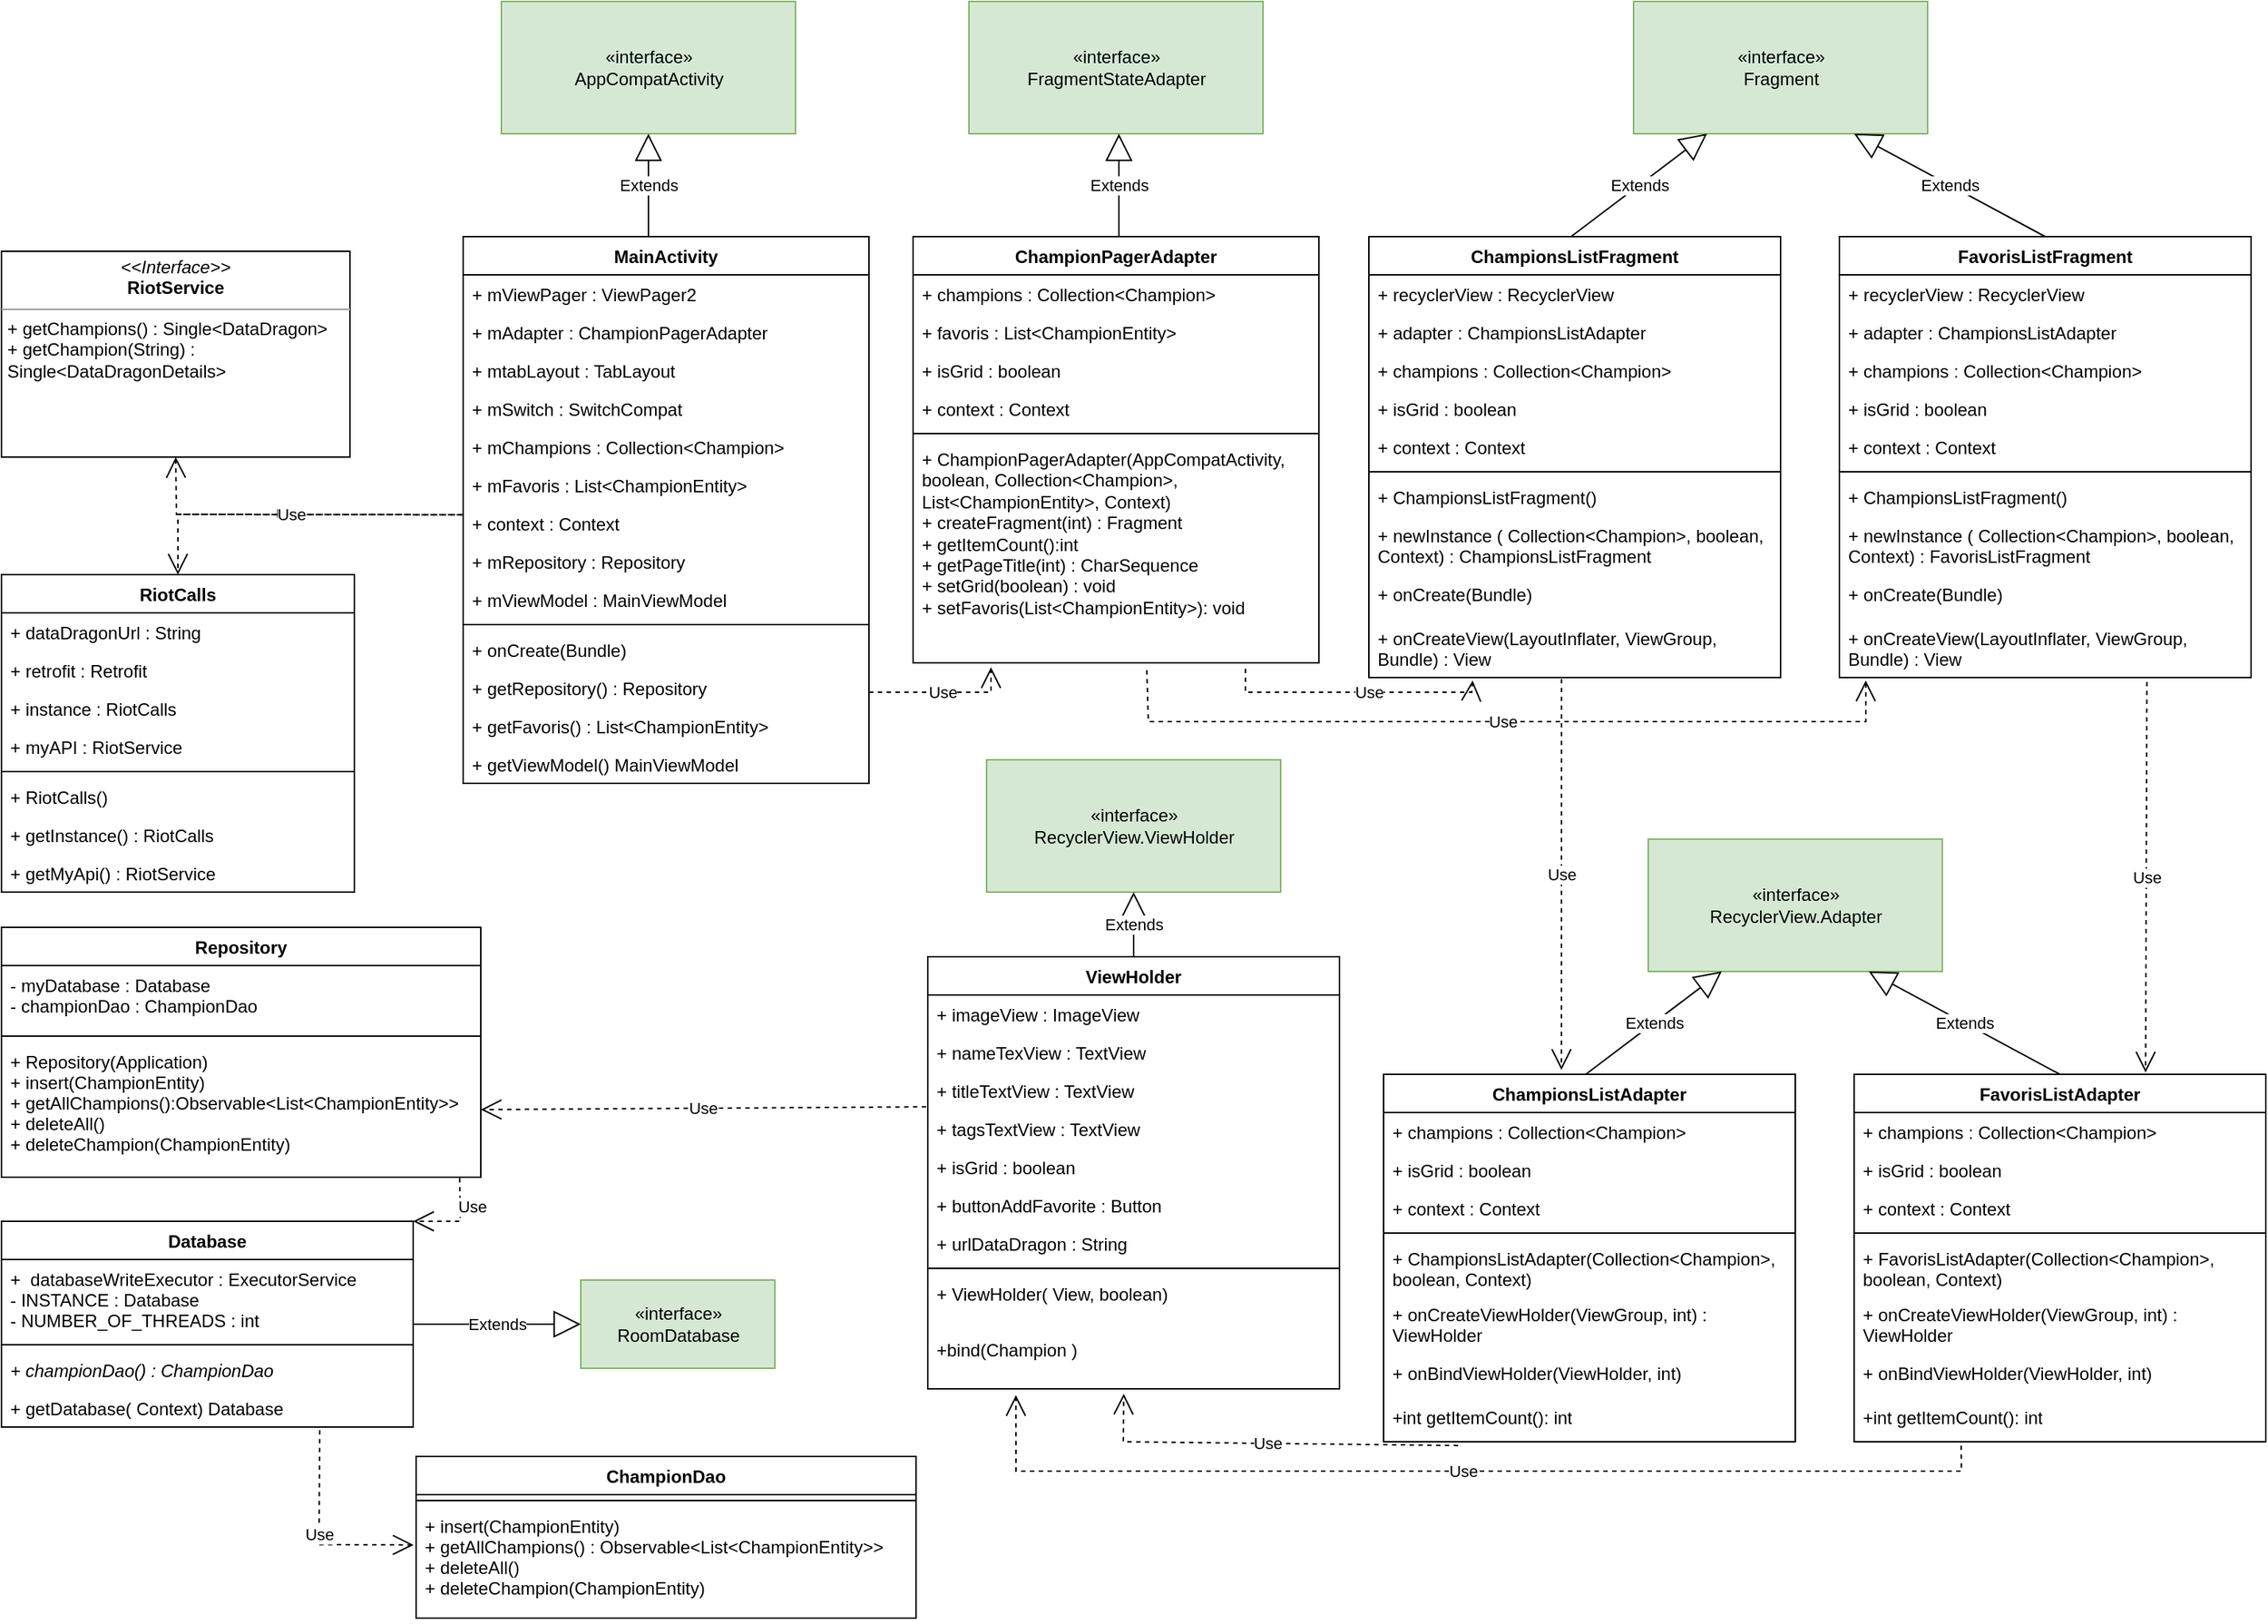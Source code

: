 <mxfile version="20.8.3" type="github">
  <diagram id="C5RBs43oDa-KdzZeNtuy" name="Page-1">
    <mxGraphModel dx="1453" dy="736" grid="1" gridSize="10" guides="1" tooltips="1" connect="1" arrows="1" fold="1" page="1" pageScale="1" pageWidth="827" pageHeight="1169" math="0" shadow="0">
      <root>
        <mxCell id="WIyWlLk6GJQsqaUBKTNV-0" />
        <mxCell id="WIyWlLk6GJQsqaUBKTNV-1" parent="WIyWlLk6GJQsqaUBKTNV-0" />
        <mxCell id="N2gU2ickZrHupI7eVLo3-4" value="MainActivity" style="swimlane;fontStyle=1;align=center;verticalAlign=top;childLayout=stackLayout;horizontal=1;startSize=26;horizontalStack=0;resizeParent=1;resizeParentMax=0;resizeLast=0;collapsible=1;marginBottom=0;" vertex="1" parent="WIyWlLk6GJQsqaUBKTNV-1">
          <mxGeometry x="334" y="170" width="276" height="372" as="geometry">
            <mxRectangle x="334" y="40" width="110" height="30" as="alternateBounds" />
          </mxGeometry>
        </mxCell>
        <mxCell id="N2gU2ickZrHupI7eVLo3-5" value="+ mViewPager : ViewPager2" style="text;strokeColor=none;fillColor=none;align=left;verticalAlign=top;spacingLeft=4;spacingRight=4;overflow=hidden;rotatable=0;points=[[0,0.5],[1,0.5]];portConstraint=eastwest;" vertex="1" parent="N2gU2ickZrHupI7eVLo3-4">
          <mxGeometry y="26" width="276" height="26" as="geometry" />
        </mxCell>
        <mxCell id="N2gU2ickZrHupI7eVLo3-9" value="+ mAdapter : ChampionPagerAdapter" style="text;strokeColor=none;fillColor=none;align=left;verticalAlign=top;spacingLeft=4;spacingRight=4;overflow=hidden;rotatable=0;points=[[0,0.5],[1,0.5]];portConstraint=eastwest;" vertex="1" parent="N2gU2ickZrHupI7eVLo3-4">
          <mxGeometry y="52" width="276" height="26" as="geometry" />
        </mxCell>
        <mxCell id="N2gU2ickZrHupI7eVLo3-11" value="+ mtabLayout : TabLayout" style="text;strokeColor=none;fillColor=none;align=left;verticalAlign=top;spacingLeft=4;spacingRight=4;overflow=hidden;rotatable=0;points=[[0,0.5],[1,0.5]];portConstraint=eastwest;" vertex="1" parent="N2gU2ickZrHupI7eVLo3-4">
          <mxGeometry y="78" width="276" height="26" as="geometry" />
        </mxCell>
        <mxCell id="N2gU2ickZrHupI7eVLo3-12" value="+ mSwitch : SwitchCompat" style="text;strokeColor=none;fillColor=none;align=left;verticalAlign=top;spacingLeft=4;spacingRight=4;overflow=hidden;rotatable=0;points=[[0,0.5],[1,0.5]];portConstraint=eastwest;" vertex="1" parent="N2gU2ickZrHupI7eVLo3-4">
          <mxGeometry y="104" width="276" height="26" as="geometry" />
        </mxCell>
        <mxCell id="N2gU2ickZrHupI7eVLo3-14" value="+ mChampions : Collection&lt;Champion&gt;" style="text;strokeColor=none;fillColor=none;align=left;verticalAlign=top;spacingLeft=4;spacingRight=4;overflow=hidden;rotatable=0;points=[[0,0.5],[1,0.5]];portConstraint=eastwest;" vertex="1" parent="N2gU2ickZrHupI7eVLo3-4">
          <mxGeometry y="130" width="276" height="26" as="geometry" />
        </mxCell>
        <mxCell id="N2gU2ickZrHupI7eVLo3-17" value="+ mFavoris : List&lt;ChampionEntity&gt;" style="text;strokeColor=none;fillColor=none;align=left;verticalAlign=top;spacingLeft=4;spacingRight=4;overflow=hidden;rotatable=0;points=[[0,0.5],[1,0.5]];portConstraint=eastwest;" vertex="1" parent="N2gU2ickZrHupI7eVLo3-4">
          <mxGeometry y="156" width="276" height="26" as="geometry" />
        </mxCell>
        <mxCell id="N2gU2ickZrHupI7eVLo3-16" value="+ context : Context" style="text;strokeColor=none;fillColor=none;align=left;verticalAlign=top;spacingLeft=4;spacingRight=4;overflow=hidden;rotatable=0;points=[[0,0.5],[1,0.5]];portConstraint=eastwest;" vertex="1" parent="N2gU2ickZrHupI7eVLo3-4">
          <mxGeometry y="182" width="276" height="26" as="geometry" />
        </mxCell>
        <mxCell id="N2gU2ickZrHupI7eVLo3-15" value="+ mRepository : Repository" style="text;strokeColor=none;fillColor=none;align=left;verticalAlign=top;spacingLeft=4;spacingRight=4;overflow=hidden;rotatable=0;points=[[0,0.5],[1,0.5]];portConstraint=eastwest;" vertex="1" parent="N2gU2ickZrHupI7eVLo3-4">
          <mxGeometry y="208" width="276" height="26" as="geometry" />
        </mxCell>
        <mxCell id="N2gU2ickZrHupI7eVLo3-18" value="+ mViewModel : MainViewModel" style="text;strokeColor=none;fillColor=none;align=left;verticalAlign=top;spacingLeft=4;spacingRight=4;overflow=hidden;rotatable=0;points=[[0,0.5],[1,0.5]];portConstraint=eastwest;" vertex="1" parent="N2gU2ickZrHupI7eVLo3-4">
          <mxGeometry y="234" width="276" height="26" as="geometry" />
        </mxCell>
        <mxCell id="N2gU2ickZrHupI7eVLo3-6" value="" style="line;strokeWidth=1;fillColor=none;align=left;verticalAlign=middle;spacingTop=-1;spacingLeft=3;spacingRight=3;rotatable=0;labelPosition=right;points=[];portConstraint=eastwest;strokeColor=inherit;" vertex="1" parent="N2gU2ickZrHupI7eVLo3-4">
          <mxGeometry y="260" width="276" height="8" as="geometry" />
        </mxCell>
        <mxCell id="N2gU2ickZrHupI7eVLo3-7" value="+ onCreate(Bundle)" style="text;strokeColor=none;fillColor=none;align=left;verticalAlign=top;spacingLeft=4;spacingRight=4;overflow=hidden;rotatable=0;points=[[0,0.5],[1,0.5]];portConstraint=eastwest;" vertex="1" parent="N2gU2ickZrHupI7eVLo3-4">
          <mxGeometry y="268" width="276" height="26" as="geometry" />
        </mxCell>
        <mxCell id="N2gU2ickZrHupI7eVLo3-41" value="+ getRepository() : Repository" style="text;strokeColor=none;fillColor=none;align=left;verticalAlign=top;spacingLeft=4;spacingRight=4;overflow=hidden;rotatable=0;points=[[0,0.5],[1,0.5]];portConstraint=eastwest;" vertex="1" parent="N2gU2ickZrHupI7eVLo3-4">
          <mxGeometry y="294" width="276" height="26" as="geometry" />
        </mxCell>
        <mxCell id="N2gU2ickZrHupI7eVLo3-42" value="+ getFavoris() : List&lt;ChampionEntity&gt;" style="text;strokeColor=none;fillColor=none;align=left;verticalAlign=top;spacingLeft=4;spacingRight=4;overflow=hidden;rotatable=0;points=[[0,0.5],[1,0.5]];portConstraint=eastwest;" vertex="1" parent="N2gU2ickZrHupI7eVLo3-4">
          <mxGeometry y="320" width="276" height="26" as="geometry" />
        </mxCell>
        <mxCell id="N2gU2ickZrHupI7eVLo3-43" value="+ getViewModel() MainViewModel" style="text;strokeColor=none;fillColor=none;align=left;verticalAlign=top;spacingLeft=4;spacingRight=4;overflow=hidden;rotatable=0;points=[[0,0.5],[1,0.5]];portConstraint=eastwest;" vertex="1" parent="N2gU2ickZrHupI7eVLo3-4">
          <mxGeometry y="346" width="276" height="26" as="geometry" />
        </mxCell>
        <mxCell id="N2gU2ickZrHupI7eVLo3-24" value="«interface»&lt;br&gt;AppCompatActivity" style="html=1;fillColor=#d5e8d4;strokeColor=#82b366;" vertex="1" parent="WIyWlLk6GJQsqaUBKTNV-1">
          <mxGeometry x="360" y="10" width="200" height="90" as="geometry" />
        </mxCell>
        <mxCell id="N2gU2ickZrHupI7eVLo3-25" value="Extends" style="endArrow=block;endSize=16;endFill=0;html=1;rounded=0;" edge="1" parent="WIyWlLk6GJQsqaUBKTNV-1" target="N2gU2ickZrHupI7eVLo3-24">
          <mxGeometry width="160" relative="1" as="geometry">
            <mxPoint x="460" y="170" as="sourcePoint" />
            <mxPoint x="620" y="290" as="targetPoint" />
          </mxGeometry>
        </mxCell>
        <mxCell id="N2gU2ickZrHupI7eVLo3-27" value="ChampionPagerAdapter" style="swimlane;fontStyle=1;align=center;verticalAlign=top;childLayout=stackLayout;horizontal=1;startSize=26;horizontalStack=0;resizeParent=1;resizeParentMax=0;resizeLast=0;collapsible=1;marginBottom=0;" vertex="1" parent="WIyWlLk6GJQsqaUBKTNV-1">
          <mxGeometry x="640" y="170" width="276" height="290" as="geometry">
            <mxRectangle x="334" y="40" width="110" height="30" as="alternateBounds" />
          </mxGeometry>
        </mxCell>
        <mxCell id="N2gU2ickZrHupI7eVLo3-28" value="+ champions : Collection&lt;Champion&gt;" style="text;strokeColor=none;fillColor=none;align=left;verticalAlign=top;spacingLeft=4;spacingRight=4;overflow=hidden;rotatable=0;points=[[0,0.5],[1,0.5]];portConstraint=eastwest;" vertex="1" parent="N2gU2ickZrHupI7eVLo3-27">
          <mxGeometry y="26" width="276" height="26" as="geometry" />
        </mxCell>
        <mxCell id="N2gU2ickZrHupI7eVLo3-29" value="+ favoris : List&lt;ChampionEntity&gt;" style="text;strokeColor=none;fillColor=none;align=left;verticalAlign=top;spacingLeft=4;spacingRight=4;overflow=hidden;rotatable=0;points=[[0,0.5],[1,0.5]];portConstraint=eastwest;" vertex="1" parent="N2gU2ickZrHupI7eVLo3-27">
          <mxGeometry y="52" width="276" height="26" as="geometry" />
        </mxCell>
        <mxCell id="N2gU2ickZrHupI7eVLo3-30" value="+ isGrid : boolean" style="text;strokeColor=none;fillColor=none;align=left;verticalAlign=top;spacingLeft=4;spacingRight=4;overflow=hidden;rotatable=0;points=[[0,0.5],[1,0.5]];portConstraint=eastwest;" vertex="1" parent="N2gU2ickZrHupI7eVLo3-27">
          <mxGeometry y="78" width="276" height="26" as="geometry" />
        </mxCell>
        <mxCell id="N2gU2ickZrHupI7eVLo3-31" value="+ context : Context" style="text;strokeColor=none;fillColor=none;align=left;verticalAlign=top;spacingLeft=4;spacingRight=4;overflow=hidden;rotatable=0;points=[[0,0.5],[1,0.5]];portConstraint=eastwest;" vertex="1" parent="N2gU2ickZrHupI7eVLo3-27">
          <mxGeometry y="104" width="276" height="26" as="geometry" />
        </mxCell>
        <mxCell id="N2gU2ickZrHupI7eVLo3-37" value="" style="line;strokeWidth=1;fillColor=none;align=left;verticalAlign=middle;spacingTop=-1;spacingLeft=3;spacingRight=3;rotatable=0;labelPosition=right;points=[];portConstraint=eastwest;strokeColor=inherit;" vertex="1" parent="N2gU2ickZrHupI7eVLo3-27">
          <mxGeometry y="130" width="276" height="8" as="geometry" />
        </mxCell>
        <mxCell id="N2gU2ickZrHupI7eVLo3-38" value="+ ChampionPagerAdapter(AppCompatActivity, boolean, Collection&lt;Champion&gt;, List&lt;ChampionEntity&gt;, Context)&#xa;+ createFragment(int) : Fragment&#xa;+ getItemCount():int&#xa;+ getPageTitle(int) : CharSequence&#xa;+ setGrid(boolean) : void&#xa;+ setFavoris(List&lt;ChampionEntity&gt;): void&#xa;&#xa;" style="text;strokeColor=none;fillColor=none;align=left;verticalAlign=top;spacingLeft=4;spacingRight=4;overflow=hidden;rotatable=0;points=[[0,0.5],[1,0.5]];portConstraint=eastwest;whiteSpace=wrap;" vertex="1" parent="N2gU2ickZrHupI7eVLo3-27">
          <mxGeometry y="138" width="276" height="152" as="geometry" />
        </mxCell>
        <mxCell id="N2gU2ickZrHupI7eVLo3-39" value="«interface»&lt;br&gt;FragmentStateAdapter" style="html=1;fillColor=#d5e8d4;strokeColor=#82b366;" vertex="1" parent="WIyWlLk6GJQsqaUBKTNV-1">
          <mxGeometry x="678" y="10" width="200" height="90" as="geometry" />
        </mxCell>
        <mxCell id="N2gU2ickZrHupI7eVLo3-40" value="Extends" style="endArrow=block;endSize=16;endFill=0;html=1;rounded=0;" edge="1" parent="WIyWlLk6GJQsqaUBKTNV-1">
          <mxGeometry width="160" relative="1" as="geometry">
            <mxPoint x="780" y="170" as="sourcePoint" />
            <mxPoint x="780" y="100" as="targetPoint" />
          </mxGeometry>
        </mxCell>
        <mxCell id="N2gU2ickZrHupI7eVLo3-44" value="ChampionsListFragment" style="swimlane;fontStyle=1;align=center;verticalAlign=top;childLayout=stackLayout;horizontal=1;startSize=26;horizontalStack=0;resizeParent=1;resizeParentMax=0;resizeLast=0;collapsible=1;marginBottom=0;" vertex="1" parent="WIyWlLk6GJQsqaUBKTNV-1">
          <mxGeometry x="950" y="170" width="280" height="300" as="geometry">
            <mxRectangle x="334" y="40" width="110" height="30" as="alternateBounds" />
          </mxGeometry>
        </mxCell>
        <mxCell id="N2gU2ickZrHupI7eVLo3-45" value="+ recyclerView : RecyclerView" style="text;strokeColor=none;fillColor=none;align=left;verticalAlign=top;spacingLeft=4;spacingRight=4;overflow=hidden;rotatable=0;points=[[0,0.5],[1,0.5]];portConstraint=eastwest;" vertex="1" parent="N2gU2ickZrHupI7eVLo3-44">
          <mxGeometry y="26" width="280" height="26" as="geometry" />
        </mxCell>
        <mxCell id="N2gU2ickZrHupI7eVLo3-46" value="+ adapter : ChampionsListAdapter" style="text;strokeColor=none;fillColor=none;align=left;verticalAlign=top;spacingLeft=4;spacingRight=4;overflow=hidden;rotatable=0;points=[[0,0.5],[1,0.5]];portConstraint=eastwest;" vertex="1" parent="N2gU2ickZrHupI7eVLo3-44">
          <mxGeometry y="52" width="280" height="26" as="geometry" />
        </mxCell>
        <mxCell id="N2gU2ickZrHupI7eVLo3-47" value="+ champions : Collection&lt;Champion&gt;" style="text;strokeColor=none;fillColor=none;align=left;verticalAlign=top;spacingLeft=4;spacingRight=4;overflow=hidden;rotatable=0;points=[[0,0.5],[1,0.5]];portConstraint=eastwest;" vertex="1" parent="N2gU2ickZrHupI7eVLo3-44">
          <mxGeometry y="78" width="280" height="26" as="geometry" />
        </mxCell>
        <mxCell id="N2gU2ickZrHupI7eVLo3-53" value="+ isGrid : boolean" style="text;strokeColor=none;fillColor=none;align=left;verticalAlign=top;spacingLeft=4;spacingRight=4;overflow=hidden;rotatable=0;points=[[0,0.5],[1,0.5]];portConstraint=eastwest;" vertex="1" parent="N2gU2ickZrHupI7eVLo3-44">
          <mxGeometry y="104" width="280" height="26" as="geometry" />
        </mxCell>
        <mxCell id="N2gU2ickZrHupI7eVLo3-48" value="+ context : Context" style="text;strokeColor=none;fillColor=none;align=left;verticalAlign=top;spacingLeft=4;spacingRight=4;overflow=hidden;rotatable=0;points=[[0,0.5],[1,0.5]];portConstraint=eastwest;" vertex="1" parent="N2gU2ickZrHupI7eVLo3-44">
          <mxGeometry y="130" width="280" height="26" as="geometry" />
        </mxCell>
        <mxCell id="N2gU2ickZrHupI7eVLo3-49" value="" style="line;strokeWidth=1;fillColor=none;align=left;verticalAlign=middle;spacingTop=-1;spacingLeft=3;spacingRight=3;rotatable=0;labelPosition=right;points=[];portConstraint=eastwest;strokeColor=inherit;" vertex="1" parent="N2gU2ickZrHupI7eVLo3-44">
          <mxGeometry y="156" width="280" height="8" as="geometry" />
        </mxCell>
        <mxCell id="N2gU2ickZrHupI7eVLo3-50" value="+ ChampionsListFragment()" style="text;strokeColor=none;fillColor=none;align=left;verticalAlign=top;spacingLeft=4;spacingRight=4;overflow=hidden;rotatable=0;points=[[0,0.5],[1,0.5]];portConstraint=eastwest;whiteSpace=wrap;" vertex="1" parent="N2gU2ickZrHupI7eVLo3-44">
          <mxGeometry y="164" width="280" height="26" as="geometry" />
        </mxCell>
        <mxCell id="N2gU2ickZrHupI7eVLo3-54" value="+ newInstance ( Collection&lt;Champion&gt;, boolean, Context) : ChampionsListFragment" style="text;strokeColor=none;fillColor=none;align=left;verticalAlign=top;spacingLeft=4;spacingRight=4;overflow=hidden;rotatable=0;points=[[0,0.5],[1,0.5]];portConstraint=eastwest;whiteSpace=wrap;" vertex="1" parent="N2gU2ickZrHupI7eVLo3-44">
          <mxGeometry y="190" width="280" height="40" as="geometry" />
        </mxCell>
        <mxCell id="N2gU2ickZrHupI7eVLo3-55" value="+ onCreate(Bundle)" style="text;strokeColor=none;fillColor=none;align=left;verticalAlign=top;spacingLeft=4;spacingRight=4;overflow=hidden;rotatable=0;points=[[0,0.5],[1,0.5]];portConstraint=eastwest;whiteSpace=wrap;" vertex="1" parent="N2gU2ickZrHupI7eVLo3-44">
          <mxGeometry y="230" width="280" height="30" as="geometry" />
        </mxCell>
        <mxCell id="N2gU2ickZrHupI7eVLo3-56" value="+ onCreateView(LayoutInflater, ViewGroup, Bundle) : View" style="text;strokeColor=none;fillColor=none;align=left;verticalAlign=top;spacingLeft=4;spacingRight=4;overflow=hidden;rotatable=0;points=[[0,0.5],[1,0.5]];portConstraint=eastwest;whiteSpace=wrap;" vertex="1" parent="N2gU2ickZrHupI7eVLo3-44">
          <mxGeometry y="260" width="280" height="40" as="geometry" />
        </mxCell>
        <mxCell id="N2gU2ickZrHupI7eVLo3-51" value="«interface»&lt;br&gt;Fragment" style="html=1;fillColor=#d5e8d4;strokeColor=#82b366;" vertex="1" parent="WIyWlLk6GJQsqaUBKTNV-1">
          <mxGeometry x="1130" y="10" width="200" height="90" as="geometry" />
        </mxCell>
        <mxCell id="N2gU2ickZrHupI7eVLo3-52" value="Extends" style="endArrow=block;endSize=16;endFill=0;html=1;rounded=0;entryX=0.25;entryY=1;entryDx=0;entryDy=0;" edge="1" parent="WIyWlLk6GJQsqaUBKTNV-1" target="N2gU2ickZrHupI7eVLo3-51">
          <mxGeometry width="160" relative="1" as="geometry">
            <mxPoint x="1087.5" y="170" as="sourcePoint" />
            <mxPoint x="1087.5" y="100" as="targetPoint" />
          </mxGeometry>
        </mxCell>
        <mxCell id="N2gU2ickZrHupI7eVLo3-57" value="FavorisListFragment" style="swimlane;fontStyle=1;align=center;verticalAlign=top;childLayout=stackLayout;horizontal=1;startSize=26;horizontalStack=0;resizeParent=1;resizeParentMax=0;resizeLast=0;collapsible=1;marginBottom=0;" vertex="1" parent="WIyWlLk6GJQsqaUBKTNV-1">
          <mxGeometry x="1270" y="170" width="280" height="300" as="geometry">
            <mxRectangle x="334" y="40" width="110" height="30" as="alternateBounds" />
          </mxGeometry>
        </mxCell>
        <mxCell id="N2gU2ickZrHupI7eVLo3-58" value="+ recyclerView : RecyclerView" style="text;strokeColor=none;fillColor=none;align=left;verticalAlign=top;spacingLeft=4;spacingRight=4;overflow=hidden;rotatable=0;points=[[0,0.5],[1,0.5]];portConstraint=eastwest;" vertex="1" parent="N2gU2ickZrHupI7eVLo3-57">
          <mxGeometry y="26" width="280" height="26" as="geometry" />
        </mxCell>
        <mxCell id="N2gU2ickZrHupI7eVLo3-59" value="+ adapter : ChampionsListAdapter" style="text;strokeColor=none;fillColor=none;align=left;verticalAlign=top;spacingLeft=4;spacingRight=4;overflow=hidden;rotatable=0;points=[[0,0.5],[1,0.5]];portConstraint=eastwest;" vertex="1" parent="N2gU2ickZrHupI7eVLo3-57">
          <mxGeometry y="52" width="280" height="26" as="geometry" />
        </mxCell>
        <mxCell id="N2gU2ickZrHupI7eVLo3-60" value="+ champions : Collection&lt;Champion&gt;" style="text;strokeColor=none;fillColor=none;align=left;verticalAlign=top;spacingLeft=4;spacingRight=4;overflow=hidden;rotatable=0;points=[[0,0.5],[1,0.5]];portConstraint=eastwest;" vertex="1" parent="N2gU2ickZrHupI7eVLo3-57">
          <mxGeometry y="78" width="280" height="26" as="geometry" />
        </mxCell>
        <mxCell id="N2gU2ickZrHupI7eVLo3-61" value="+ isGrid : boolean" style="text;strokeColor=none;fillColor=none;align=left;verticalAlign=top;spacingLeft=4;spacingRight=4;overflow=hidden;rotatable=0;points=[[0,0.5],[1,0.5]];portConstraint=eastwest;" vertex="1" parent="N2gU2ickZrHupI7eVLo3-57">
          <mxGeometry y="104" width="280" height="26" as="geometry" />
        </mxCell>
        <mxCell id="N2gU2ickZrHupI7eVLo3-62" value="+ context : Context" style="text;strokeColor=none;fillColor=none;align=left;verticalAlign=top;spacingLeft=4;spacingRight=4;overflow=hidden;rotatable=0;points=[[0,0.5],[1,0.5]];portConstraint=eastwest;" vertex="1" parent="N2gU2ickZrHupI7eVLo3-57">
          <mxGeometry y="130" width="280" height="26" as="geometry" />
        </mxCell>
        <mxCell id="N2gU2ickZrHupI7eVLo3-63" value="" style="line;strokeWidth=1;fillColor=none;align=left;verticalAlign=middle;spacingTop=-1;spacingLeft=3;spacingRight=3;rotatable=0;labelPosition=right;points=[];portConstraint=eastwest;strokeColor=inherit;" vertex="1" parent="N2gU2ickZrHupI7eVLo3-57">
          <mxGeometry y="156" width="280" height="8" as="geometry" />
        </mxCell>
        <mxCell id="N2gU2ickZrHupI7eVLo3-64" value="+ ChampionsListFragment()" style="text;strokeColor=none;fillColor=none;align=left;verticalAlign=top;spacingLeft=4;spacingRight=4;overflow=hidden;rotatable=0;points=[[0,0.5],[1,0.5]];portConstraint=eastwest;whiteSpace=wrap;" vertex="1" parent="N2gU2ickZrHupI7eVLo3-57">
          <mxGeometry y="164" width="280" height="26" as="geometry" />
        </mxCell>
        <mxCell id="N2gU2ickZrHupI7eVLo3-65" value="+ newInstance ( Collection&lt;Champion&gt;, boolean, Context) : FavorisListFragment" style="text;strokeColor=none;fillColor=none;align=left;verticalAlign=top;spacingLeft=4;spacingRight=4;overflow=hidden;rotatable=0;points=[[0,0.5],[1,0.5]];portConstraint=eastwest;whiteSpace=wrap;" vertex="1" parent="N2gU2ickZrHupI7eVLo3-57">
          <mxGeometry y="190" width="280" height="40" as="geometry" />
        </mxCell>
        <mxCell id="N2gU2ickZrHupI7eVLo3-66" value="+ onCreate(Bundle)" style="text;strokeColor=none;fillColor=none;align=left;verticalAlign=top;spacingLeft=4;spacingRight=4;overflow=hidden;rotatable=0;points=[[0,0.5],[1,0.5]];portConstraint=eastwest;whiteSpace=wrap;" vertex="1" parent="N2gU2ickZrHupI7eVLo3-57">
          <mxGeometry y="230" width="280" height="30" as="geometry" />
        </mxCell>
        <mxCell id="N2gU2ickZrHupI7eVLo3-67" value="+ onCreateView(LayoutInflater, ViewGroup, Bundle) : View" style="text;strokeColor=none;fillColor=none;align=left;verticalAlign=top;spacingLeft=4;spacingRight=4;overflow=hidden;rotatable=0;points=[[0,0.5],[1,0.5]];portConstraint=eastwest;whiteSpace=wrap;" vertex="1" parent="N2gU2ickZrHupI7eVLo3-57">
          <mxGeometry y="260" width="280" height="40" as="geometry" />
        </mxCell>
        <mxCell id="N2gU2ickZrHupI7eVLo3-68" value="Extends" style="endArrow=block;endSize=16;endFill=0;html=1;rounded=0;exitX=0.5;exitY=0;exitDx=0;exitDy=0;entryX=0.75;entryY=1;entryDx=0;entryDy=0;" edge="1" parent="WIyWlLk6GJQsqaUBKTNV-1" source="N2gU2ickZrHupI7eVLo3-57" target="N2gU2ickZrHupI7eVLo3-51">
          <mxGeometry width="160" relative="1" as="geometry">
            <mxPoint x="1170" y="170" as="sourcePoint" />
            <mxPoint x="1250" y="140" as="targetPoint" />
          </mxGeometry>
        </mxCell>
        <mxCell id="N2gU2ickZrHupI7eVLo3-70" value="«interface»&lt;br&gt;RecyclerView.Adapter" style="html=1;fillColor=#d5e8d4;strokeColor=#82b366;" vertex="1" parent="WIyWlLk6GJQsqaUBKTNV-1">
          <mxGeometry x="1140" y="580" width="200" height="90" as="geometry" />
        </mxCell>
        <mxCell id="N2gU2ickZrHupI7eVLo3-71" value="Extends" style="endArrow=block;endSize=16;endFill=0;html=1;rounded=0;entryX=0.25;entryY=1;entryDx=0;entryDy=0;" edge="1" parent="WIyWlLk6GJQsqaUBKTNV-1" target="N2gU2ickZrHupI7eVLo3-70">
          <mxGeometry width="160" relative="1" as="geometry">
            <mxPoint x="1097.5" y="740" as="sourcePoint" />
            <mxPoint x="1097.5" y="670" as="targetPoint" />
          </mxGeometry>
        </mxCell>
        <mxCell id="N2gU2ickZrHupI7eVLo3-83" value="Extends" style="endArrow=block;endSize=16;endFill=0;html=1;rounded=0;exitX=0.5;exitY=0;exitDx=0;exitDy=0;entryX=0.75;entryY=1;entryDx=0;entryDy=0;" edge="1" parent="WIyWlLk6GJQsqaUBKTNV-1" target="N2gU2ickZrHupI7eVLo3-70">
          <mxGeometry width="160" relative="1" as="geometry">
            <mxPoint x="1420" y="740" as="sourcePoint" />
            <mxPoint x="1260" y="710" as="targetPoint" />
          </mxGeometry>
        </mxCell>
        <mxCell id="N2gU2ickZrHupI7eVLo3-84" value="ChampionsListAdapter" style="swimlane;fontStyle=1;align=center;verticalAlign=top;childLayout=stackLayout;horizontal=1;startSize=26;horizontalStack=0;resizeParent=1;resizeParentMax=0;resizeLast=0;collapsible=1;marginBottom=0;" vertex="1" parent="WIyWlLk6GJQsqaUBKTNV-1">
          <mxGeometry x="960" y="740" width="280" height="250" as="geometry">
            <mxRectangle x="334" y="40" width="110" height="30" as="alternateBounds" />
          </mxGeometry>
        </mxCell>
        <mxCell id="N2gU2ickZrHupI7eVLo3-87" value="+ champions : Collection&lt;Champion&gt;" style="text;strokeColor=none;fillColor=none;align=left;verticalAlign=top;spacingLeft=4;spacingRight=4;overflow=hidden;rotatable=0;points=[[0,0.5],[1,0.5]];portConstraint=eastwest;" vertex="1" parent="N2gU2ickZrHupI7eVLo3-84">
          <mxGeometry y="26" width="280" height="26" as="geometry" />
        </mxCell>
        <mxCell id="N2gU2ickZrHupI7eVLo3-88" value="+ isGrid : boolean" style="text;strokeColor=none;fillColor=none;align=left;verticalAlign=top;spacingLeft=4;spacingRight=4;overflow=hidden;rotatable=0;points=[[0,0.5],[1,0.5]];portConstraint=eastwest;" vertex="1" parent="N2gU2ickZrHupI7eVLo3-84">
          <mxGeometry y="52" width="280" height="26" as="geometry" />
        </mxCell>
        <mxCell id="N2gU2ickZrHupI7eVLo3-89" value="+ context : Context" style="text;strokeColor=none;fillColor=none;align=left;verticalAlign=top;spacingLeft=4;spacingRight=4;overflow=hidden;rotatable=0;points=[[0,0.5],[1,0.5]];portConstraint=eastwest;" vertex="1" parent="N2gU2ickZrHupI7eVLo3-84">
          <mxGeometry y="78" width="280" height="26" as="geometry" />
        </mxCell>
        <mxCell id="N2gU2ickZrHupI7eVLo3-90" value="" style="line;strokeWidth=1;fillColor=none;align=left;verticalAlign=middle;spacingTop=-1;spacingLeft=3;spacingRight=3;rotatable=0;labelPosition=right;points=[];portConstraint=eastwest;strokeColor=inherit;" vertex="1" parent="N2gU2ickZrHupI7eVLo3-84">
          <mxGeometry y="104" width="280" height="8" as="geometry" />
        </mxCell>
        <mxCell id="N2gU2ickZrHupI7eVLo3-91" value="+ ChampionsListAdapter(Collection&lt;Champion&gt;, boolean, Context)" style="text;strokeColor=none;fillColor=none;align=left;verticalAlign=top;spacingLeft=4;spacingRight=4;overflow=hidden;rotatable=0;points=[[0,0.5],[1,0.5]];portConstraint=eastwest;whiteSpace=wrap;" vertex="1" parent="N2gU2ickZrHupI7eVLo3-84">
          <mxGeometry y="112" width="280" height="38" as="geometry" />
        </mxCell>
        <mxCell id="N2gU2ickZrHupI7eVLo3-93" value="+ onCreateViewHolder(ViewGroup, int) : ViewHolder" style="text;strokeColor=none;fillColor=none;align=left;verticalAlign=top;spacingLeft=4;spacingRight=4;overflow=hidden;rotatable=0;points=[[0,0.5],[1,0.5]];portConstraint=eastwest;whiteSpace=wrap;" vertex="1" parent="N2gU2ickZrHupI7eVLo3-84">
          <mxGeometry y="150" width="280" height="40" as="geometry" />
        </mxCell>
        <mxCell id="N2gU2ickZrHupI7eVLo3-94" value="+ onBindViewHolder(ViewHolder, int)" style="text;strokeColor=none;fillColor=none;align=left;verticalAlign=top;spacingLeft=4;spacingRight=4;overflow=hidden;rotatable=0;points=[[0,0.5],[1,0.5]];portConstraint=eastwest;whiteSpace=wrap;" vertex="1" parent="N2gU2ickZrHupI7eVLo3-84">
          <mxGeometry y="190" width="280" height="30" as="geometry" />
        </mxCell>
        <mxCell id="N2gU2ickZrHupI7eVLo3-95" value="+int getItemCount(): int" style="text;strokeColor=none;fillColor=none;align=left;verticalAlign=top;spacingLeft=4;spacingRight=4;overflow=hidden;rotatable=0;points=[[0,0.5],[1,0.5]];portConstraint=eastwest;whiteSpace=wrap;" vertex="1" parent="N2gU2ickZrHupI7eVLo3-84">
          <mxGeometry y="220" width="280" height="30" as="geometry" />
        </mxCell>
        <mxCell id="N2gU2ickZrHupI7eVLo3-96" value="FavorisListAdapter" style="swimlane;fontStyle=1;align=center;verticalAlign=top;childLayout=stackLayout;horizontal=1;startSize=26;horizontalStack=0;resizeParent=1;resizeParentMax=0;resizeLast=0;collapsible=1;marginBottom=0;" vertex="1" parent="WIyWlLk6GJQsqaUBKTNV-1">
          <mxGeometry x="1280" y="740" width="280" height="250" as="geometry">
            <mxRectangle x="334" y="40" width="110" height="30" as="alternateBounds" />
          </mxGeometry>
        </mxCell>
        <mxCell id="N2gU2ickZrHupI7eVLo3-97" value="+ champions : Collection&lt;Champion&gt;" style="text;strokeColor=none;fillColor=none;align=left;verticalAlign=top;spacingLeft=4;spacingRight=4;overflow=hidden;rotatable=0;points=[[0,0.5],[1,0.5]];portConstraint=eastwest;" vertex="1" parent="N2gU2ickZrHupI7eVLo3-96">
          <mxGeometry y="26" width="280" height="26" as="geometry" />
        </mxCell>
        <mxCell id="N2gU2ickZrHupI7eVLo3-98" value="+ isGrid : boolean" style="text;strokeColor=none;fillColor=none;align=left;verticalAlign=top;spacingLeft=4;spacingRight=4;overflow=hidden;rotatable=0;points=[[0,0.5],[1,0.5]];portConstraint=eastwest;" vertex="1" parent="N2gU2ickZrHupI7eVLo3-96">
          <mxGeometry y="52" width="280" height="26" as="geometry" />
        </mxCell>
        <mxCell id="N2gU2ickZrHupI7eVLo3-99" value="+ context : Context" style="text;strokeColor=none;fillColor=none;align=left;verticalAlign=top;spacingLeft=4;spacingRight=4;overflow=hidden;rotatable=0;points=[[0,0.5],[1,0.5]];portConstraint=eastwest;" vertex="1" parent="N2gU2ickZrHupI7eVLo3-96">
          <mxGeometry y="78" width="280" height="26" as="geometry" />
        </mxCell>
        <mxCell id="N2gU2ickZrHupI7eVLo3-100" value="" style="line;strokeWidth=1;fillColor=none;align=left;verticalAlign=middle;spacingTop=-1;spacingLeft=3;spacingRight=3;rotatable=0;labelPosition=right;points=[];portConstraint=eastwest;strokeColor=inherit;" vertex="1" parent="N2gU2ickZrHupI7eVLo3-96">
          <mxGeometry y="104" width="280" height="8" as="geometry" />
        </mxCell>
        <mxCell id="N2gU2ickZrHupI7eVLo3-101" value="+ FavorisListAdapter(Collection&lt;Champion&gt;, boolean, Context)" style="text;strokeColor=none;fillColor=none;align=left;verticalAlign=top;spacingLeft=4;spacingRight=4;overflow=hidden;rotatable=0;points=[[0,0.5],[1,0.5]];portConstraint=eastwest;whiteSpace=wrap;" vertex="1" parent="N2gU2ickZrHupI7eVLo3-96">
          <mxGeometry y="112" width="280" height="38" as="geometry" />
        </mxCell>
        <mxCell id="N2gU2ickZrHupI7eVLo3-102" value="+ onCreateViewHolder(ViewGroup, int) : ViewHolder" style="text;strokeColor=none;fillColor=none;align=left;verticalAlign=top;spacingLeft=4;spacingRight=4;overflow=hidden;rotatable=0;points=[[0,0.5],[1,0.5]];portConstraint=eastwest;whiteSpace=wrap;" vertex="1" parent="N2gU2ickZrHupI7eVLo3-96">
          <mxGeometry y="150" width="280" height="40" as="geometry" />
        </mxCell>
        <mxCell id="N2gU2ickZrHupI7eVLo3-103" value="+ onBindViewHolder(ViewHolder, int)" style="text;strokeColor=none;fillColor=none;align=left;verticalAlign=top;spacingLeft=4;spacingRight=4;overflow=hidden;rotatable=0;points=[[0,0.5],[1,0.5]];portConstraint=eastwest;whiteSpace=wrap;" vertex="1" parent="N2gU2ickZrHupI7eVLo3-96">
          <mxGeometry y="190" width="280" height="30" as="geometry" />
        </mxCell>
        <mxCell id="N2gU2ickZrHupI7eVLo3-104" value="+int getItemCount(): int" style="text;strokeColor=none;fillColor=none;align=left;verticalAlign=top;spacingLeft=4;spacingRight=4;overflow=hidden;rotatable=0;points=[[0,0.5],[1,0.5]];portConstraint=eastwest;whiteSpace=wrap;" vertex="1" parent="N2gU2ickZrHupI7eVLo3-96">
          <mxGeometry y="220" width="280" height="30" as="geometry" />
        </mxCell>
        <mxCell id="N2gU2ickZrHupI7eVLo3-105" value="«interface»&lt;br&gt;RecyclerView.ViewHolder" style="html=1;fillColor=#d5e8d4;strokeColor=#82b366;" vertex="1" parent="WIyWlLk6GJQsqaUBKTNV-1">
          <mxGeometry x="690" y="526" width="200" height="90" as="geometry" />
        </mxCell>
        <mxCell id="N2gU2ickZrHupI7eVLo3-106" value="Extends" style="endArrow=block;endSize=16;endFill=0;html=1;rounded=0;entryX=0.5;entryY=1;entryDx=0;entryDy=0;exitX=0.5;exitY=0;exitDx=0;exitDy=0;" edge="1" parent="WIyWlLk6GJQsqaUBKTNV-1" target="N2gU2ickZrHupI7eVLo3-105" source="N2gU2ickZrHupI7eVLo3-108">
          <mxGeometry width="160" relative="1" as="geometry">
            <mxPoint x="331.5" y="720" as="sourcePoint" />
            <mxPoint x="331.5" y="650" as="targetPoint" />
          </mxGeometry>
        </mxCell>
        <mxCell id="N2gU2ickZrHupI7eVLo3-108" value="ViewHolder" style="swimlane;fontStyle=1;align=center;verticalAlign=top;childLayout=stackLayout;horizontal=1;startSize=26;horizontalStack=0;resizeParent=1;resizeParentMax=0;resizeLast=0;collapsible=1;marginBottom=0;" vertex="1" parent="WIyWlLk6GJQsqaUBKTNV-1">
          <mxGeometry x="650" y="660" width="280" height="294" as="geometry">
            <mxRectangle x="334" y="40" width="110" height="30" as="alternateBounds" />
          </mxGeometry>
        </mxCell>
        <mxCell id="N2gU2ickZrHupI7eVLo3-109" value="+ imageView : ImageView" style="text;strokeColor=none;fillColor=none;align=left;verticalAlign=top;spacingLeft=4;spacingRight=4;overflow=hidden;rotatable=0;points=[[0,0.5],[1,0.5]];portConstraint=eastwest;" vertex="1" parent="N2gU2ickZrHupI7eVLo3-108">
          <mxGeometry y="26" width="280" height="26" as="geometry" />
        </mxCell>
        <mxCell id="N2gU2ickZrHupI7eVLo3-110" value="+ nameTexView : TextView" style="text;strokeColor=none;fillColor=none;align=left;verticalAlign=top;spacingLeft=4;spacingRight=4;overflow=hidden;rotatable=0;points=[[0,0.5],[1,0.5]];portConstraint=eastwest;" vertex="1" parent="N2gU2ickZrHupI7eVLo3-108">
          <mxGeometry y="52" width="280" height="26" as="geometry" />
        </mxCell>
        <mxCell id="N2gU2ickZrHupI7eVLo3-126" value="+ titleTextView : TextView&#xa;" style="text;strokeColor=none;fillColor=none;align=left;verticalAlign=top;spacingLeft=4;spacingRight=4;overflow=hidden;rotatable=0;points=[[0,0.5],[1,0.5]];portConstraint=eastwest;" vertex="1" parent="N2gU2ickZrHupI7eVLo3-108">
          <mxGeometry y="78" width="280" height="26" as="geometry" />
        </mxCell>
        <mxCell id="N2gU2ickZrHupI7eVLo3-111" value="+ tagsTextView : TextView&#xa;" style="text;strokeColor=none;fillColor=none;align=left;verticalAlign=top;spacingLeft=4;spacingRight=4;overflow=hidden;rotatable=0;points=[[0,0.5],[1,0.5]];portConstraint=eastwest;" vertex="1" parent="N2gU2ickZrHupI7eVLo3-108">
          <mxGeometry y="104" width="280" height="26" as="geometry" />
        </mxCell>
        <mxCell id="N2gU2ickZrHupI7eVLo3-127" value="+ isGrid : boolean" style="text;strokeColor=none;fillColor=none;align=left;verticalAlign=top;spacingLeft=4;spacingRight=4;overflow=hidden;rotatable=0;points=[[0,0.5],[1,0.5]];portConstraint=eastwest;" vertex="1" parent="N2gU2ickZrHupI7eVLo3-108">
          <mxGeometry y="130" width="280" height="26" as="geometry" />
        </mxCell>
        <mxCell id="N2gU2ickZrHupI7eVLo3-128" value="+ buttonAddFavorite : Button" style="text;strokeColor=none;fillColor=none;align=left;verticalAlign=top;spacingLeft=4;spacingRight=4;overflow=hidden;rotatable=0;points=[[0,0.5],[1,0.5]];portConstraint=eastwest;" vertex="1" parent="N2gU2ickZrHupI7eVLo3-108">
          <mxGeometry y="156" width="280" height="26" as="geometry" />
        </mxCell>
        <mxCell id="N2gU2ickZrHupI7eVLo3-129" value="+ urlDataDragon : String" style="text;strokeColor=none;fillColor=none;align=left;verticalAlign=top;spacingLeft=4;spacingRight=4;overflow=hidden;rotatable=0;points=[[0,0.5],[1,0.5]];portConstraint=eastwest;" vertex="1" parent="N2gU2ickZrHupI7eVLo3-108">
          <mxGeometry y="182" width="280" height="26" as="geometry" />
        </mxCell>
        <mxCell id="N2gU2ickZrHupI7eVLo3-112" value="" style="line;strokeWidth=1;fillColor=none;align=left;verticalAlign=middle;spacingTop=-1;spacingLeft=3;spacingRight=3;rotatable=0;labelPosition=right;points=[];portConstraint=eastwest;strokeColor=inherit;" vertex="1" parent="N2gU2ickZrHupI7eVLo3-108">
          <mxGeometry y="208" width="280" height="8" as="geometry" />
        </mxCell>
        <mxCell id="N2gU2ickZrHupI7eVLo3-113" value="+ ViewHolder( View, boolean)" style="text;strokeColor=none;fillColor=none;align=left;verticalAlign=top;spacingLeft=4;spacingRight=4;overflow=hidden;rotatable=0;points=[[0,0.5],[1,0.5]];portConstraint=eastwest;whiteSpace=wrap;" vertex="1" parent="N2gU2ickZrHupI7eVLo3-108">
          <mxGeometry y="216" width="280" height="38" as="geometry" />
        </mxCell>
        <mxCell id="N2gU2ickZrHupI7eVLo3-114" value="+bind(Champion )" style="text;strokeColor=none;fillColor=none;align=left;verticalAlign=top;spacingLeft=4;spacingRight=4;overflow=hidden;rotatable=0;points=[[0,0.5],[1,0.5]];portConstraint=eastwest;whiteSpace=wrap;" vertex="1" parent="N2gU2ickZrHupI7eVLo3-108">
          <mxGeometry y="254" width="280" height="40" as="geometry" />
        </mxCell>
        <mxCell id="N2gU2ickZrHupI7eVLo3-130" value="&lt;p style=&quot;margin:0px;margin-top:4px;text-align:center;&quot;&gt;&lt;i&gt;&amp;lt;&amp;lt;Interface&amp;gt;&amp;gt;&lt;/i&gt;&lt;br&gt;&lt;b&gt;RiotService&lt;/b&gt;&lt;/p&gt;&lt;hr size=&quot;1&quot;&gt;&lt;p style=&quot;margin:0px;margin-left:4px;&quot;&gt;+ getChampions() : Single&amp;lt;DataDragon&amp;gt;&lt;/p&gt;&lt;p style=&quot;margin:0px;margin-left:4px;&quot;&gt;+ getChampion(String) : Single&amp;lt;DataDragonDetails&lt;span style=&quot;background-color: initial;&quot;&gt;&amp;gt;&lt;/span&gt;&lt;/p&gt;&lt;p style=&quot;margin:0px;margin-left:4px;&quot;&gt;&lt;span style=&quot;background-color: initial;&quot;&gt;&lt;br&gt;&lt;/span&gt;&lt;/p&gt;" style="verticalAlign=top;align=left;overflow=fill;fontSize=12;fontFamily=Helvetica;html=1;fillColor=none;whiteSpace=wrap;" vertex="1" parent="WIyWlLk6GJQsqaUBKTNV-1">
          <mxGeometry x="20" y="180" width="237" height="140" as="geometry" />
        </mxCell>
        <mxCell id="N2gU2ickZrHupI7eVLo3-131" value="RiotCalls" style="swimlane;fontStyle=1;align=center;verticalAlign=top;childLayout=stackLayout;horizontal=1;startSize=26;horizontalStack=0;resizeParent=1;resizeParentMax=0;resizeLast=0;collapsible=1;marginBottom=0;fillColor=none;" vertex="1" parent="WIyWlLk6GJQsqaUBKTNV-1">
          <mxGeometry x="20" y="400" width="240" height="216" as="geometry" />
        </mxCell>
        <mxCell id="N2gU2ickZrHupI7eVLo3-135" value="+ dataDragonUrl : String" style="text;strokeColor=none;fillColor=none;align=left;verticalAlign=top;spacingLeft=4;spacingRight=4;overflow=hidden;rotatable=0;points=[[0,0.5],[1,0.5]];portConstraint=eastwest;" vertex="1" parent="N2gU2ickZrHupI7eVLo3-131">
          <mxGeometry y="26" width="240" height="26" as="geometry" />
        </mxCell>
        <mxCell id="N2gU2ickZrHupI7eVLo3-136" value="+ retrofit : Retrofit" style="text;strokeColor=none;fillColor=none;align=left;verticalAlign=top;spacingLeft=4;spacingRight=4;overflow=hidden;rotatable=0;points=[[0,0.5],[1,0.5]];portConstraint=eastwest;" vertex="1" parent="N2gU2ickZrHupI7eVLo3-131">
          <mxGeometry y="52" width="240" height="26" as="geometry" />
        </mxCell>
        <mxCell id="N2gU2ickZrHupI7eVLo3-132" value="+ instance : RiotCalls" style="text;strokeColor=none;fillColor=none;align=left;verticalAlign=top;spacingLeft=4;spacingRight=4;overflow=hidden;rotatable=0;points=[[0,0.5],[1,0.5]];portConstraint=eastwest;" vertex="1" parent="N2gU2ickZrHupI7eVLo3-131">
          <mxGeometry y="78" width="240" height="26" as="geometry" />
        </mxCell>
        <mxCell id="N2gU2ickZrHupI7eVLo3-137" value="+ myAPI : RiotService" style="text;strokeColor=none;fillColor=none;align=left;verticalAlign=top;spacingLeft=4;spacingRight=4;overflow=hidden;rotatable=0;points=[[0,0.5],[1,0.5]];portConstraint=eastwest;" vertex="1" parent="N2gU2ickZrHupI7eVLo3-131">
          <mxGeometry y="104" width="240" height="26" as="geometry" />
        </mxCell>
        <mxCell id="N2gU2ickZrHupI7eVLo3-133" value="" style="line;strokeWidth=1;fillColor=none;align=left;verticalAlign=middle;spacingTop=-1;spacingLeft=3;spacingRight=3;rotatable=0;labelPosition=right;points=[];portConstraint=eastwest;strokeColor=inherit;" vertex="1" parent="N2gU2ickZrHupI7eVLo3-131">
          <mxGeometry y="130" width="240" height="8" as="geometry" />
        </mxCell>
        <mxCell id="N2gU2ickZrHupI7eVLo3-134" value="+ RiotCalls()" style="text;strokeColor=none;fillColor=none;align=left;verticalAlign=top;spacingLeft=4;spacingRight=4;overflow=hidden;rotatable=0;points=[[0,0.5],[1,0.5]];portConstraint=eastwest;" vertex="1" parent="N2gU2ickZrHupI7eVLo3-131">
          <mxGeometry y="138" width="240" height="26" as="geometry" />
        </mxCell>
        <mxCell id="N2gU2ickZrHupI7eVLo3-138" value="+ getInstance() : RiotCalls" style="text;strokeColor=none;fillColor=none;align=left;verticalAlign=top;spacingLeft=4;spacingRight=4;overflow=hidden;rotatable=0;points=[[0,0.5],[1,0.5]];portConstraint=eastwest;" vertex="1" parent="N2gU2ickZrHupI7eVLo3-131">
          <mxGeometry y="164" width="240" height="26" as="geometry" />
        </mxCell>
        <mxCell id="N2gU2ickZrHupI7eVLo3-139" value="+ getMyApi() : RiotService" style="text;strokeColor=none;fillColor=none;align=left;verticalAlign=top;spacingLeft=4;spacingRight=4;overflow=hidden;rotatable=0;points=[[0,0.5],[1,0.5]];portConstraint=eastwest;" vertex="1" parent="N2gU2ickZrHupI7eVLo3-131">
          <mxGeometry y="190" width="240" height="26" as="geometry" />
        </mxCell>
        <mxCell id="N2gU2ickZrHupI7eVLo3-140" value="Repository" style="swimlane;fontStyle=1;align=center;verticalAlign=top;childLayout=stackLayout;horizontal=1;startSize=26;horizontalStack=0;resizeParent=1;resizeParentMax=0;resizeLast=0;collapsible=1;marginBottom=0;fillColor=none;" vertex="1" parent="WIyWlLk6GJQsqaUBKTNV-1">
          <mxGeometry x="20" y="640" width="326" height="170" as="geometry" />
        </mxCell>
        <mxCell id="N2gU2ickZrHupI7eVLo3-141" value="- myDatabase : Database&#xa;- championDao : ChampionDao" style="text;strokeColor=none;fillColor=none;align=left;verticalAlign=top;spacingLeft=4;spacingRight=4;overflow=hidden;rotatable=0;points=[[0,0.5],[1,0.5]];portConstraint=eastwest;" vertex="1" parent="N2gU2ickZrHupI7eVLo3-140">
          <mxGeometry y="26" width="326" height="44" as="geometry" />
        </mxCell>
        <mxCell id="N2gU2ickZrHupI7eVLo3-142" value="" style="line;strokeWidth=1;fillColor=none;align=left;verticalAlign=middle;spacingTop=-1;spacingLeft=3;spacingRight=3;rotatable=0;labelPosition=right;points=[];portConstraint=eastwest;strokeColor=inherit;" vertex="1" parent="N2gU2ickZrHupI7eVLo3-140">
          <mxGeometry y="70" width="326" height="8" as="geometry" />
        </mxCell>
        <mxCell id="N2gU2ickZrHupI7eVLo3-143" value="+ Repository(Application)&#xa;+ insert(ChampionEntity)&#xa;+ getAllChampions():Observable&lt;List&lt;ChampionEntity&gt;&gt;&#xa;+ deleteAll()&#xa;+ deleteChampion(ChampionEntity)" style="text;strokeColor=none;fillColor=none;align=left;verticalAlign=top;spacingLeft=4;spacingRight=4;overflow=hidden;rotatable=0;points=[[0,0.5],[1,0.5]];portConstraint=eastwest;" vertex="1" parent="N2gU2ickZrHupI7eVLo3-140">
          <mxGeometry y="78" width="326" height="92" as="geometry" />
        </mxCell>
        <mxCell id="N2gU2ickZrHupI7eVLo3-144" value="Database" style="swimlane;fontStyle=1;align=center;verticalAlign=top;childLayout=stackLayout;horizontal=1;startSize=26;horizontalStack=0;resizeParent=1;resizeParentMax=0;resizeLast=0;collapsible=1;marginBottom=0;fillColor=none;html=0;" vertex="1" parent="WIyWlLk6GJQsqaUBKTNV-1">
          <mxGeometry x="20" y="840" width="280" height="140" as="geometry" />
        </mxCell>
        <mxCell id="N2gU2ickZrHupI7eVLo3-145" value="+  databaseWriteExecutor : ExecutorService&#xa;- INSTANCE : Database&#xa;- NUMBER_OF_THREADS : int&#xa;" style="text;strokeColor=none;fillColor=none;align=left;verticalAlign=top;spacingLeft=4;spacingRight=4;overflow=hidden;rotatable=0;points=[[0,0.5],[1,0.5]];portConstraint=eastwest;html=0;" vertex="1" parent="N2gU2ickZrHupI7eVLo3-144">
          <mxGeometry y="26" width="280" height="54" as="geometry" />
        </mxCell>
        <mxCell id="N2gU2ickZrHupI7eVLo3-146" value="" style="line;strokeWidth=1;fillColor=none;align=left;verticalAlign=middle;spacingTop=-1;spacingLeft=3;spacingRight=3;rotatable=0;labelPosition=right;points=[];portConstraint=eastwest;strokeColor=inherit;html=0;" vertex="1" parent="N2gU2ickZrHupI7eVLo3-144">
          <mxGeometry y="80" width="280" height="8" as="geometry" />
        </mxCell>
        <mxCell id="N2gU2ickZrHupI7eVLo3-147" value="+ championDao() : ChampionDao" style="text;strokeColor=none;fillColor=none;align=left;verticalAlign=top;spacingLeft=4;spacingRight=4;overflow=hidden;rotatable=0;points=[[0,0.5],[1,0.5]];portConstraint=eastwest;html=0;fontStyle=2" vertex="1" parent="N2gU2ickZrHupI7eVLo3-144">
          <mxGeometry y="88" width="280" height="26" as="geometry" />
        </mxCell>
        <mxCell id="N2gU2ickZrHupI7eVLo3-150" value="+ getDatabase( Context) Database" style="text;strokeColor=none;fillColor=none;align=left;verticalAlign=top;spacingLeft=4;spacingRight=4;overflow=hidden;rotatable=0;points=[[0,0.5],[1,0.5]];portConstraint=eastwest;html=0;fontStyle=0" vertex="1" parent="N2gU2ickZrHupI7eVLo3-144">
          <mxGeometry y="114" width="280" height="26" as="geometry" />
        </mxCell>
        <mxCell id="N2gU2ickZrHupI7eVLo3-148" value="«interface»&lt;br&gt;RoomDatabase" style="html=1;fillColor=#d5e8d4;strokeColor=#82b366;" vertex="1" parent="WIyWlLk6GJQsqaUBKTNV-1">
          <mxGeometry x="414" y="880" width="132" height="60" as="geometry" />
        </mxCell>
        <mxCell id="N2gU2ickZrHupI7eVLo3-149" value="Extends" style="endArrow=block;endSize=16;endFill=0;html=1;rounded=0;entryX=0;entryY=0.5;entryDx=0;entryDy=0;" edge="1" parent="WIyWlLk6GJQsqaUBKTNV-1" target="N2gU2ickZrHupI7eVLo3-148">
          <mxGeometry width="160" relative="1" as="geometry">
            <mxPoint x="300" y="910" as="sourcePoint" />
            <mxPoint x="808.5" y="1020" as="targetPoint" />
          </mxGeometry>
        </mxCell>
        <mxCell id="N2gU2ickZrHupI7eVLo3-151" value="ChampionDao" style="swimlane;fontStyle=1;align=center;verticalAlign=top;childLayout=stackLayout;horizontal=1;startSize=26;horizontalStack=0;resizeParent=1;resizeParentMax=0;resizeLast=0;collapsible=1;marginBottom=0;fillColor=none;html=0;" vertex="1" parent="WIyWlLk6GJQsqaUBKTNV-1">
          <mxGeometry x="302" y="1000" width="340" height="110" as="geometry" />
        </mxCell>
        <mxCell id="N2gU2ickZrHupI7eVLo3-153" value="" style="line;strokeWidth=1;fillColor=none;align=left;verticalAlign=middle;spacingTop=-1;spacingLeft=3;spacingRight=3;rotatable=0;labelPosition=right;points=[];portConstraint=eastwest;strokeColor=inherit;html=0;" vertex="1" parent="N2gU2ickZrHupI7eVLo3-151">
          <mxGeometry y="26" width="340" height="8" as="geometry" />
        </mxCell>
        <mxCell id="N2gU2ickZrHupI7eVLo3-154" value="+ insert(ChampionEntity)&#xa;+ getAllChampions() : Observable&lt;List&lt;ChampionEntity&gt;&gt;&#xa;+ deleteAll()&#xa;+ deleteChampion(ChampionEntity)&#xa;" style="text;strokeColor=none;fillColor=none;align=left;verticalAlign=top;spacingLeft=4;spacingRight=4;overflow=hidden;rotatable=0;points=[[0,0.5],[1,0.5]];portConstraint=eastwest;html=0;" vertex="1" parent="N2gU2ickZrHupI7eVLo3-151">
          <mxGeometry y="34" width="340" height="76" as="geometry" />
        </mxCell>
        <mxCell id="N2gU2ickZrHupI7eVLo3-156" value="Use" style="endArrow=open;endSize=12;dashed=1;html=1;rounded=0;entryX=0.192;entryY=1.02;entryDx=0;entryDy=0;entryPerimeter=0;" edge="1" parent="WIyWlLk6GJQsqaUBKTNV-1" target="N2gU2ickZrHupI7eVLo3-38">
          <mxGeometry width="160" relative="1" as="geometry">
            <mxPoint x="610" y="480" as="sourcePoint" />
            <mxPoint x="770" y="480" as="targetPoint" />
            <Array as="points">
              <mxPoint x="693" y="480" />
            </Array>
          </mxGeometry>
        </mxCell>
        <mxCell id="N2gU2ickZrHupI7eVLo3-157" value="Use" style="endArrow=open;endSize=12;dashed=1;html=1;rounded=0;exitX=0.819;exitY=1.026;exitDx=0;exitDy=0;exitPerimeter=0;entryX=0.252;entryY=1.049;entryDx=0;entryDy=0;entryPerimeter=0;" edge="1" parent="WIyWlLk6GJQsqaUBKTNV-1" source="N2gU2ickZrHupI7eVLo3-38" target="N2gU2ickZrHupI7eVLo3-56">
          <mxGeometry x="0.123" width="160" relative="1" as="geometry">
            <mxPoint x="870" y="490" as="sourcePoint" />
            <mxPoint x="1020" y="480" as="targetPoint" />
            <Array as="points">
              <mxPoint x="866" y="480" />
              <mxPoint x="1020" y="480" />
            </Array>
            <mxPoint as="offset" />
          </mxGeometry>
        </mxCell>
        <mxCell id="N2gU2ickZrHupI7eVLo3-158" value="Use" style="endArrow=open;endSize=12;dashed=1;html=1;rounded=0;exitX=0.576;exitY=1.033;exitDx=0;exitDy=0;exitPerimeter=0;entryX=0.064;entryY=1.05;entryDx=0;entryDy=0;entryPerimeter=0;" edge="1" parent="WIyWlLk6GJQsqaUBKTNV-1" source="N2gU2ickZrHupI7eVLo3-38" target="N2gU2ickZrHupI7eVLo3-67">
          <mxGeometry width="160" relative="1" as="geometry">
            <mxPoint x="920" y="540" as="sourcePoint" />
            <mxPoint x="1080" y="540" as="targetPoint" />
            <Array as="points">
              <mxPoint x="800" y="500" />
              <mxPoint x="1288" y="500" />
            </Array>
          </mxGeometry>
        </mxCell>
        <mxCell id="N2gU2ickZrHupI7eVLo3-159" value="Use" style="endArrow=open;endSize=12;dashed=1;html=1;rounded=0;exitX=0.468;exitY=1.025;exitDx=0;exitDy=0;exitPerimeter=0;entryX=0.432;entryY=-0.012;entryDx=0;entryDy=0;entryPerimeter=0;" edge="1" parent="WIyWlLk6GJQsqaUBKTNV-1" source="N2gU2ickZrHupI7eVLo3-56" target="N2gU2ickZrHupI7eVLo3-84">
          <mxGeometry width="160" relative="1" as="geometry">
            <mxPoint x="920" y="430" as="sourcePoint" />
            <mxPoint x="1080" y="430" as="targetPoint" />
          </mxGeometry>
        </mxCell>
        <mxCell id="N2gU2ickZrHupI7eVLo3-160" value="Use" style="endArrow=open;endSize=12;dashed=1;html=1;rounded=0;exitX=0.747;exitY=1.074;exitDx=0;exitDy=0;exitPerimeter=0;entryX=0.708;entryY=-0.005;entryDx=0;entryDy=0;entryPerimeter=0;" edge="1" parent="WIyWlLk6GJQsqaUBKTNV-1" source="N2gU2ickZrHupI7eVLo3-67" target="N2gU2ickZrHupI7eVLo3-96">
          <mxGeometry width="160" relative="1" as="geometry">
            <mxPoint x="920" y="430" as="sourcePoint" />
            <mxPoint x="1490" y="640" as="targetPoint" />
          </mxGeometry>
        </mxCell>
        <mxCell id="N2gU2ickZrHupI7eVLo3-161" value="Use" style="endArrow=open;endSize=12;dashed=1;html=1;rounded=0;exitX=-0.005;exitY=0.278;exitDx=0;exitDy=0;exitPerimeter=0;entryX=0.5;entryY=1;entryDx=0;entryDy=0;" edge="1" parent="WIyWlLk6GJQsqaUBKTNV-1" source="N2gU2ickZrHupI7eVLo3-16" target="N2gU2ickZrHupI7eVLo3-130">
          <mxGeometry width="160" relative="1" as="geometry">
            <mxPoint x="530" y="530" as="sourcePoint" />
            <mxPoint x="690" y="530" as="targetPoint" />
            <Array as="points">
              <mxPoint x="139" y="359" />
            </Array>
          </mxGeometry>
        </mxCell>
        <mxCell id="N2gU2ickZrHupI7eVLo3-162" value="Use" style="endArrow=open;endSize=12;dashed=1;html=1;rounded=0;exitX=0.002;exitY=0.278;exitDx=0;exitDy=0;exitPerimeter=0;entryX=0.5;entryY=0;entryDx=0;entryDy=0;" edge="1" parent="WIyWlLk6GJQsqaUBKTNV-1" source="N2gU2ickZrHupI7eVLo3-16" target="N2gU2ickZrHupI7eVLo3-131">
          <mxGeometry width="160" relative="1" as="geometry">
            <mxPoint x="530" y="530" as="sourcePoint" />
            <mxPoint x="690" y="530" as="targetPoint" />
            <Array as="points">
              <mxPoint x="140" y="359" />
            </Array>
          </mxGeometry>
        </mxCell>
        <mxCell id="N2gU2ickZrHupI7eVLo3-163" value="Use" style="endArrow=open;endSize=12;dashed=1;html=1;rounded=0;exitX=0.181;exitY=1.086;exitDx=0;exitDy=0;exitPerimeter=0;entryX=0.476;entryY=1.083;entryDx=0;entryDy=0;entryPerimeter=0;" edge="1" parent="WIyWlLk6GJQsqaUBKTNV-1" source="N2gU2ickZrHupI7eVLo3-95" target="N2gU2ickZrHupI7eVLo3-114">
          <mxGeometry width="160" relative="1" as="geometry">
            <mxPoint x="680" y="830" as="sourcePoint" />
            <mxPoint x="840" y="830" as="targetPoint" />
            <Array as="points">
              <mxPoint x="783" y="990" />
            </Array>
          </mxGeometry>
        </mxCell>
        <mxCell id="N2gU2ickZrHupI7eVLo3-164" value="Use" style="endArrow=open;endSize=12;dashed=1;html=1;rounded=0;exitX=0.26;exitY=1.086;exitDx=0;exitDy=0;exitPerimeter=0;entryX=0.214;entryY=1.107;entryDx=0;entryDy=0;entryPerimeter=0;" edge="1" parent="WIyWlLk6GJQsqaUBKTNV-1" source="N2gU2ickZrHupI7eVLo3-104" target="N2gU2ickZrHupI7eVLo3-114">
          <mxGeometry width="160" relative="1" as="geometry">
            <mxPoint x="680" y="830" as="sourcePoint" />
            <mxPoint x="840" y="830" as="targetPoint" />
            <Array as="points">
              <mxPoint x="1353" y="1010" />
              <mxPoint x="710" y="1010" />
            </Array>
          </mxGeometry>
        </mxCell>
        <mxCell id="N2gU2ickZrHupI7eVLo3-165" value="Use" style="endArrow=open;endSize=12;dashed=1;html=1;rounded=0;exitX=-0.004;exitY=0.927;exitDx=0;exitDy=0;exitPerimeter=0;entryX=1;entryY=0.5;entryDx=0;entryDy=0;" edge="1" parent="WIyWlLk6GJQsqaUBKTNV-1" source="N2gU2ickZrHupI7eVLo3-126" target="N2gU2ickZrHupI7eVLo3-143">
          <mxGeometry width="160" relative="1" as="geometry">
            <mxPoint x="570" y="930" as="sourcePoint" />
            <mxPoint x="730" y="930" as="targetPoint" />
          </mxGeometry>
        </mxCell>
        <mxCell id="N2gU2ickZrHupI7eVLo3-166" value="Use" style="endArrow=open;endSize=12;dashed=1;html=1;rounded=0;exitX=0.956;exitY=1.007;exitDx=0;exitDy=0;exitPerimeter=0;entryX=1;entryY=0;entryDx=0;entryDy=0;" edge="1" parent="WIyWlLk6GJQsqaUBKTNV-1" source="N2gU2ickZrHupI7eVLo3-143" target="N2gU2ickZrHupI7eVLo3-144">
          <mxGeometry x="-0.366" y="8" width="160" relative="1" as="geometry">
            <mxPoint x="570" y="930" as="sourcePoint" />
            <mxPoint x="730" y="930" as="targetPoint" />
            <Array as="points">
              <mxPoint x="332" y="840" />
            </Array>
            <mxPoint as="offset" />
          </mxGeometry>
        </mxCell>
        <mxCell id="N2gU2ickZrHupI7eVLo3-167" value="Use" style="endArrow=open;endSize=12;dashed=1;html=1;rounded=0;exitX=0.773;exitY=1.081;exitDx=0;exitDy=0;exitPerimeter=0;entryX=-0.005;entryY=0.345;entryDx=0;entryDy=0;entryPerimeter=0;" edge="1" parent="WIyWlLk6GJQsqaUBKTNV-1" source="N2gU2ickZrHupI7eVLo3-150" target="N2gU2ickZrHupI7eVLo3-154">
          <mxGeometry width="160" relative="1" as="geometry">
            <mxPoint x="570" y="930" as="sourcePoint" />
            <mxPoint x="730" y="930" as="targetPoint" />
            <Array as="points">
              <mxPoint x="236" y="1060" />
            </Array>
          </mxGeometry>
        </mxCell>
      </root>
    </mxGraphModel>
  </diagram>
</mxfile>

